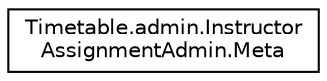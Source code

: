 digraph "Graphical Class Hierarchy"
{
  edge [fontname="Helvetica",fontsize="10",labelfontname="Helvetica",labelfontsize="10"];
  node [fontname="Helvetica",fontsize="10",shape=record];
  rankdir="LR";
  Node1 [label="Timetable.admin.Instructor\lAssignmentAdmin.Meta",height=0.2,width=0.4,color="black", fillcolor="white", style="filled",URL="$classTimetable_1_1admin_1_1InstructorAssignmentAdmin_1_1Meta.html"];
}
